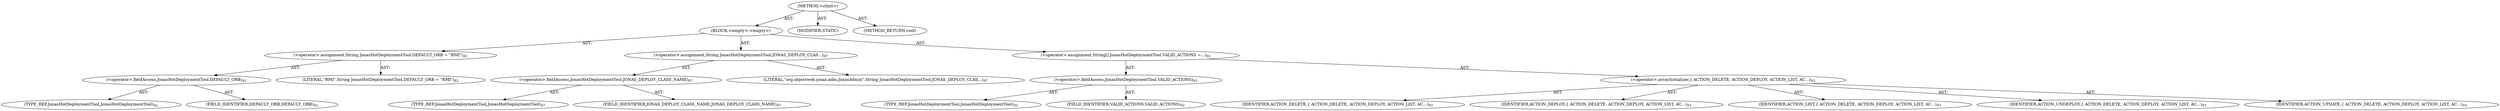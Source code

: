 digraph "&lt;clinit&gt;" {  
"111669149704" [label = <(METHOD,&lt;clinit&gt;)> ]
"25769803805" [label = <(BLOCK,&lt;empty&gt;,&lt;empty&gt;)> ]
"30064771225" [label = <(&lt;operator&gt;.assignment,String JonasHotDeploymentTool.DEFAULT_ORB = &quot;RMI&quot;)<SUB>82</SUB>> ]
"30064771226" [label = <(&lt;operator&gt;.fieldAccess,JonasHotDeploymentTool.DEFAULT_ORB)<SUB>82</SUB>> ]
"180388626435" [label = <(TYPE_REF,JonasHotDeploymentTool,JonasHotDeploymentTool)<SUB>82</SUB>> ]
"55834574871" [label = <(FIELD_IDENTIFIER,DEFAULT_ORB,DEFAULT_ORB)<SUB>82</SUB>> ]
"90194313258" [label = <(LITERAL,&quot;RMI&quot;,String JonasHotDeploymentTool.DEFAULT_ORB = &quot;RMI&quot;)<SUB>82</SUB>> ]
"30064771227" [label = <(&lt;operator&gt;.assignment,String JonasHotDeploymentTool.JONAS_DEPLOY_CLAS...)<SUB>87</SUB>> ]
"30064771228" [label = <(&lt;operator&gt;.fieldAccess,JonasHotDeploymentTool.JONAS_DEPLOY_CLASS_NAME)<SUB>87</SUB>> ]
"180388626436" [label = <(TYPE_REF,JonasHotDeploymentTool,JonasHotDeploymentTool)<SUB>87</SUB>> ]
"55834574872" [label = <(FIELD_IDENTIFIER,JONAS_DEPLOY_CLASS_NAME,JONAS_DEPLOY_CLASS_NAME)<SUB>87</SUB>> ]
"90194313259" [label = <(LITERAL,&quot;org.objectweb.jonas.adm.JonasAdmin&quot;,String JonasHotDeploymentTool.JONAS_DEPLOY_CLAS...)<SUB>87</SUB>> ]
"30064771229" [label = <(&lt;operator&gt;.assignment,String[] JonasHotDeploymentTool.VALID_ACTIONS =...)<SUB>92</SUB>> ]
"30064771230" [label = <(&lt;operator&gt;.fieldAccess,JonasHotDeploymentTool.VALID_ACTIONS)<SUB>92</SUB>> ]
"180388626437" [label = <(TYPE_REF,JonasHotDeploymentTool,JonasHotDeploymentTool)<SUB>92</SUB>> ]
"55834574873" [label = <(FIELD_IDENTIFIER,VALID_ACTIONS,VALID_ACTIONS)<SUB>92</SUB>> ]
"30064771231" [label = <(&lt;operator&gt;.arrayInitializer,{ ACTION_DELETE, ACTION_DEPLOY, ACTION_LIST, AC...)<SUB>93</SUB>> ]
"68719476836" [label = <(IDENTIFIER,ACTION_DELETE,{ ACTION_DELETE, ACTION_DEPLOY, ACTION_LIST, AC...)<SUB>93</SUB>> ]
"68719476837" [label = <(IDENTIFIER,ACTION_DEPLOY,{ ACTION_DELETE, ACTION_DEPLOY, ACTION_LIST, AC...)<SUB>93</SUB>> ]
"68719476838" [label = <(IDENTIFIER,ACTION_LIST,{ ACTION_DELETE, ACTION_DEPLOY, ACTION_LIST, AC...)<SUB>93</SUB>> ]
"68719476839" [label = <(IDENTIFIER,ACTION_UNDEPLOY,{ ACTION_DELETE, ACTION_DEPLOY, ACTION_LIST, AC...)<SUB>93</SUB>> ]
"68719476840" [label = <(IDENTIFIER,ACTION_UPDATE,{ ACTION_DELETE, ACTION_DEPLOY, ACTION_LIST, AC...)<SUB>93</SUB>> ]
"133143986202" [label = <(MODIFIER,STATIC)> ]
"128849018888" [label = <(METHOD_RETURN,void)> ]
  "111669149704" -> "25769803805"  [ label = "AST: "] 
  "111669149704" -> "133143986202"  [ label = "AST: "] 
  "111669149704" -> "128849018888"  [ label = "AST: "] 
  "25769803805" -> "30064771225"  [ label = "AST: "] 
  "25769803805" -> "30064771227"  [ label = "AST: "] 
  "25769803805" -> "30064771229"  [ label = "AST: "] 
  "30064771225" -> "30064771226"  [ label = "AST: "] 
  "30064771225" -> "90194313258"  [ label = "AST: "] 
  "30064771226" -> "180388626435"  [ label = "AST: "] 
  "30064771226" -> "55834574871"  [ label = "AST: "] 
  "30064771227" -> "30064771228"  [ label = "AST: "] 
  "30064771227" -> "90194313259"  [ label = "AST: "] 
  "30064771228" -> "180388626436"  [ label = "AST: "] 
  "30064771228" -> "55834574872"  [ label = "AST: "] 
  "30064771229" -> "30064771230"  [ label = "AST: "] 
  "30064771229" -> "30064771231"  [ label = "AST: "] 
  "30064771230" -> "180388626437"  [ label = "AST: "] 
  "30064771230" -> "55834574873"  [ label = "AST: "] 
  "30064771231" -> "68719476836"  [ label = "AST: "] 
  "30064771231" -> "68719476837"  [ label = "AST: "] 
  "30064771231" -> "68719476838"  [ label = "AST: "] 
  "30064771231" -> "68719476839"  [ label = "AST: "] 
  "30064771231" -> "68719476840"  [ label = "AST: "] 
}
